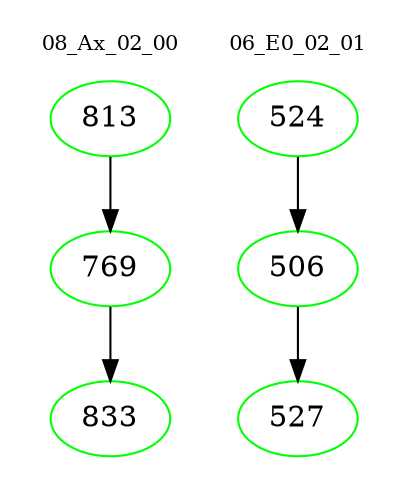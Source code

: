 digraph{
subgraph cluster_0 {
color = white
label = "08_Ax_02_00";
fontsize=10;
T0_813 [label="813", color="green"]
T0_813 -> T0_769 [color="black"]
T0_769 [label="769", color="green"]
T0_769 -> T0_833 [color="black"]
T0_833 [label="833", color="green"]
}
subgraph cluster_1 {
color = white
label = "06_E0_02_01";
fontsize=10;
T1_524 [label="524", color="green"]
T1_524 -> T1_506 [color="black"]
T1_506 [label="506", color="green"]
T1_506 -> T1_527 [color="black"]
T1_527 [label="527", color="green"]
}
}

